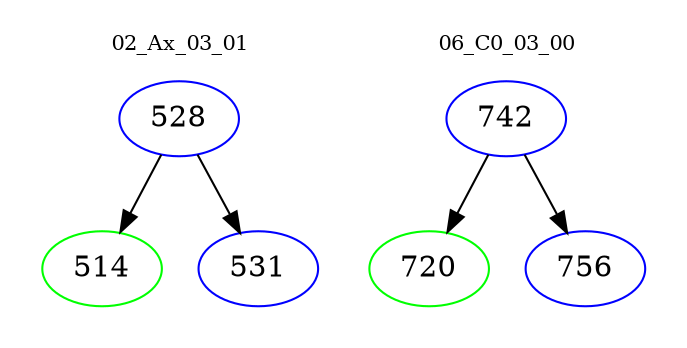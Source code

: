 digraph{
subgraph cluster_0 {
color = white
label = "02_Ax_03_01";
fontsize=10;
T0_528 [label="528", color="blue"]
T0_528 -> T0_514 [color="black"]
T0_514 [label="514", color="green"]
T0_528 -> T0_531 [color="black"]
T0_531 [label="531", color="blue"]
}
subgraph cluster_1 {
color = white
label = "06_C0_03_00";
fontsize=10;
T1_742 [label="742", color="blue"]
T1_742 -> T1_720 [color="black"]
T1_720 [label="720", color="green"]
T1_742 -> T1_756 [color="black"]
T1_756 [label="756", color="blue"]
}
}
